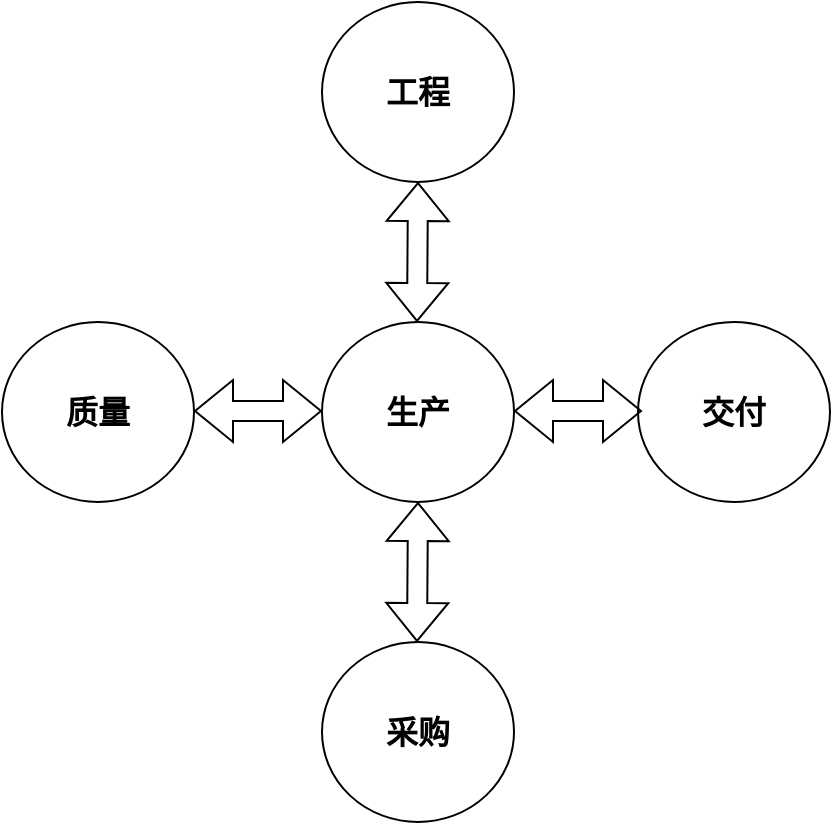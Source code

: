 <mxfile version="21.6.1" type="github">
  <diagram name="第 1 页" id="r2wdofjYF7ekAxWzM3SU">
    <mxGraphModel dx="1050" dy="549" grid="1" gridSize="10" guides="1" tooltips="1" connect="1" arrows="1" fold="1" page="1" pageScale="1" pageWidth="827" pageHeight="1169" math="0" shadow="0">
      <root>
        <mxCell id="0" />
        <mxCell id="1" parent="0" />
        <mxCell id="rxoJA6Dh1Gq2LasLlFpg-1" value="&lt;b&gt;&lt;font style=&quot;font-size: 16px;&quot;&gt;工程&lt;/font&gt;&lt;/b&gt;" style="ellipse;whiteSpace=wrap;html=1;" vertex="1" parent="1">
          <mxGeometry x="354" y="80" width="96" height="90" as="geometry" />
        </mxCell>
        <mxCell id="rxoJA6Dh1Gq2LasLlFpg-2" value="&lt;font style=&quot;font-size: 16px;&quot;&gt;&lt;b&gt;质量&lt;/b&gt;&lt;/font&gt;" style="ellipse;whiteSpace=wrap;html=1;" vertex="1" parent="1">
          <mxGeometry x="194" y="240" width="96" height="90" as="geometry" />
        </mxCell>
        <mxCell id="rxoJA6Dh1Gq2LasLlFpg-3" value="&lt;font style=&quot;font-size: 16px;&quot;&gt;&lt;b&gt;生产&lt;/b&gt;&lt;/font&gt;" style="ellipse;whiteSpace=wrap;html=1;" vertex="1" parent="1">
          <mxGeometry x="354" y="240" width="96" height="90" as="geometry" />
        </mxCell>
        <mxCell id="rxoJA6Dh1Gq2LasLlFpg-4" value="&lt;font style=&quot;font-size: 16px;&quot;&gt;&lt;b&gt;交付&lt;/b&gt;&lt;/font&gt;" style="ellipse;whiteSpace=wrap;html=1;" vertex="1" parent="1">
          <mxGeometry x="512" y="240" width="96" height="90" as="geometry" />
        </mxCell>
        <mxCell id="rxoJA6Dh1Gq2LasLlFpg-5" value="&lt;font style=&quot;font-size: 16px;&quot;&gt;&lt;b&gt;采购&lt;/b&gt;&lt;/font&gt;" style="ellipse;whiteSpace=wrap;html=1;" vertex="1" parent="1">
          <mxGeometry x="354" y="400" width="96" height="90" as="geometry" />
        </mxCell>
        <mxCell id="rxoJA6Dh1Gq2LasLlFpg-6" value="" style="shape=flexArrow;endArrow=classic;startArrow=classic;html=1;rounded=0;" edge="1" parent="1">
          <mxGeometry width="100" height="100" relative="1" as="geometry">
            <mxPoint x="401.5" y="240" as="sourcePoint" />
            <mxPoint x="402" y="170" as="targetPoint" />
          </mxGeometry>
        </mxCell>
        <mxCell id="rxoJA6Dh1Gq2LasLlFpg-9" value="" style="shape=flexArrow;endArrow=classic;startArrow=classic;html=1;rounded=0;" edge="1" parent="1">
          <mxGeometry width="100" height="100" relative="1" as="geometry">
            <mxPoint x="401.5" y="400" as="sourcePoint" />
            <mxPoint x="402" y="330" as="targetPoint" />
          </mxGeometry>
        </mxCell>
        <mxCell id="rxoJA6Dh1Gq2LasLlFpg-10" value="" style="shape=flexArrow;endArrow=classic;startArrow=classic;html=1;rounded=0;" edge="1" parent="1">
          <mxGeometry width="100" height="100" relative="1" as="geometry">
            <mxPoint x="354" y="284.5" as="sourcePoint" />
            <mxPoint x="290" y="284.5" as="targetPoint" />
          </mxGeometry>
        </mxCell>
        <mxCell id="rxoJA6Dh1Gq2LasLlFpg-12" value="" style="shape=flexArrow;endArrow=classic;startArrow=classic;html=1;rounded=0;" edge="1" parent="1">
          <mxGeometry width="100" height="100" relative="1" as="geometry">
            <mxPoint x="514" y="284.5" as="sourcePoint" />
            <mxPoint x="450" y="284.5" as="targetPoint" />
          </mxGeometry>
        </mxCell>
      </root>
    </mxGraphModel>
  </diagram>
</mxfile>
